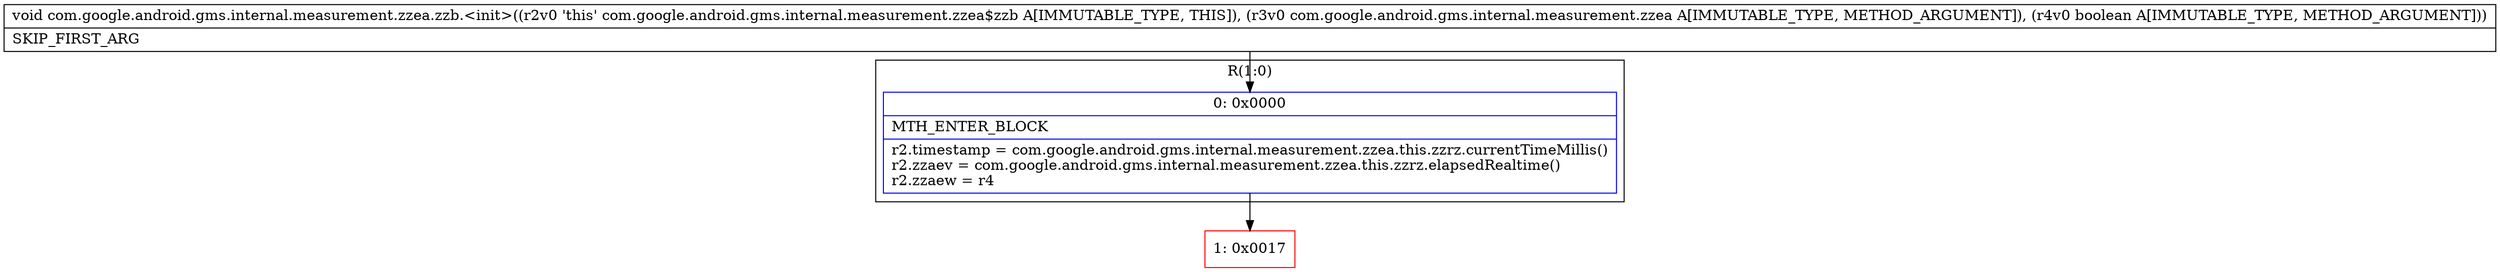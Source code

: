 digraph "CFG forcom.google.android.gms.internal.measurement.zzea.zzb.\<init\>(Lcom\/google\/android\/gms\/internal\/measurement\/zzea;Z)V" {
subgraph cluster_Region_1991686547 {
label = "R(1:0)";
node [shape=record,color=blue];
Node_0 [shape=record,label="{0\:\ 0x0000|MTH_ENTER_BLOCK\l|r2.timestamp = com.google.android.gms.internal.measurement.zzea.this.zzrz.currentTimeMillis()\lr2.zzaev = com.google.android.gms.internal.measurement.zzea.this.zzrz.elapsedRealtime()\lr2.zzaew = r4\l}"];
}
Node_1 [shape=record,color=red,label="{1\:\ 0x0017}"];
MethodNode[shape=record,label="{void com.google.android.gms.internal.measurement.zzea.zzb.\<init\>((r2v0 'this' com.google.android.gms.internal.measurement.zzea$zzb A[IMMUTABLE_TYPE, THIS]), (r3v0 com.google.android.gms.internal.measurement.zzea A[IMMUTABLE_TYPE, METHOD_ARGUMENT]), (r4v0 boolean A[IMMUTABLE_TYPE, METHOD_ARGUMENT]))  | SKIP_FIRST_ARG\l}"];
MethodNode -> Node_0;
Node_0 -> Node_1;
}


